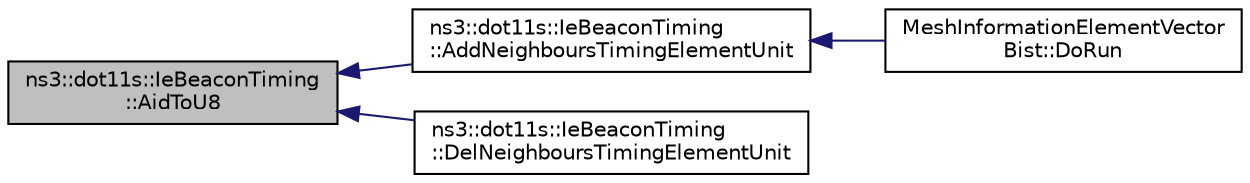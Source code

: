 digraph "ns3::dot11s::IeBeaconTiming::AidToU8"
{
  edge [fontname="Helvetica",fontsize="10",labelfontname="Helvetica",labelfontsize="10"];
  node [fontname="Helvetica",fontsize="10",shape=record];
  rankdir="LR";
  Node1 [label="ns3::dot11s::IeBeaconTiming\l::AidToU8",height=0.2,width=0.4,color="black", fillcolor="grey75", style="filled", fontcolor="black"];
  Node1 -> Node2 [dir="back",color="midnightblue",fontsize="10",style="solid"];
  Node2 [label="ns3::dot11s::IeBeaconTiming\l::AddNeighboursTimingElementUnit",height=0.2,width=0.4,color="black", fillcolor="white", style="filled",URL="$db/d28/classns3_1_1dot11s_1_1IeBeaconTiming.html#a35cd08748c0be3e098a50f4fa870f74f"];
  Node2 -> Node3 [dir="back",color="midnightblue",fontsize="10",style="solid"];
  Node3 [label="MeshInformationElementVector\lBist::DoRun",height=0.2,width=0.4,color="black", fillcolor="white", style="filled",URL="$d1/d82/structMeshInformationElementVectorBist.html#a4d5c57e66ab8664f3d422c9547b7a84a",tooltip="Implementation to actually run this TestCase. "];
  Node1 -> Node4 [dir="back",color="midnightblue",fontsize="10",style="solid"];
  Node4 [label="ns3::dot11s::IeBeaconTiming\l::DelNeighboursTimingElementUnit",height=0.2,width=0.4,color="black", fillcolor="white", style="filled",URL="$db/d28/classns3_1_1dot11s_1_1IeBeaconTiming.html#afab75d177c576af8f25b62ba19c41511"];
}
